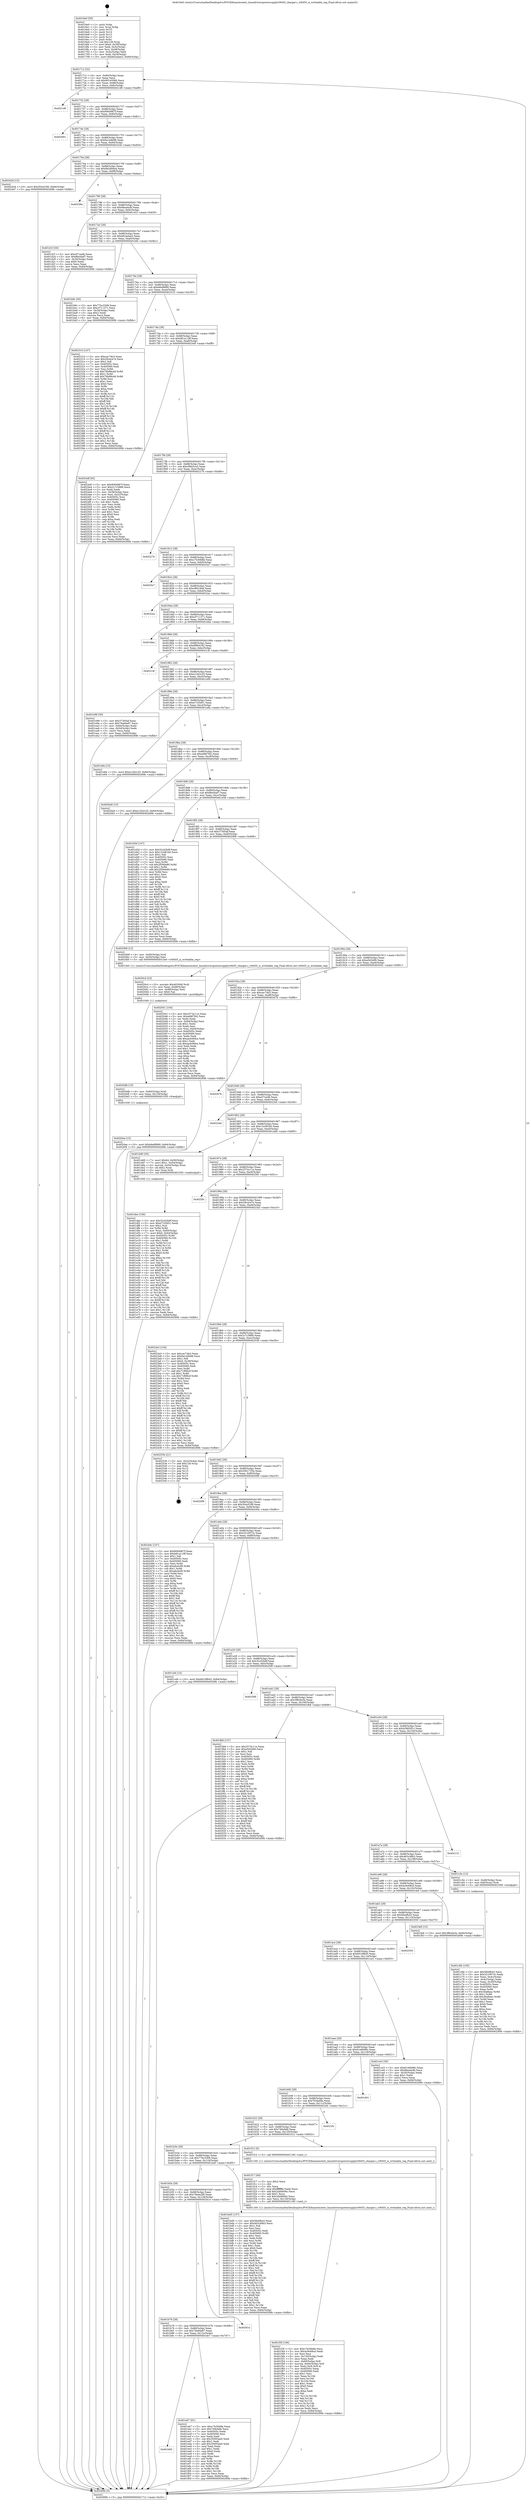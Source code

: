 digraph "0x4016e0" {
  label = "0x4016e0 (/mnt/c/Users/mathe/Desktop/tcc/POCII/binaries/extr_linuxdriverspowersupplyrt9455_charger.c_rt9455_is_writeable_reg_Final-ollvm.out::main(0))"
  labelloc = "t"
  node[shape=record]

  Entry [label="",width=0.3,height=0.3,shape=circle,fillcolor=black,style=filled]
  "0x401712" [label="{
     0x401712 [32]\l
     | [instrs]\l
     &nbsp;&nbsp;0x401712 \<+6\>: mov -0x84(%rbp),%eax\l
     &nbsp;&nbsp;0x401718 \<+2\>: mov %eax,%ecx\l
     &nbsp;&nbsp;0x40171a \<+6\>: sub $0x901e5066,%ecx\l
     &nbsp;&nbsp;0x401720 \<+6\>: mov %eax,-0x88(%rbp)\l
     &nbsp;&nbsp;0x401726 \<+6\>: mov %ecx,-0x8c(%rbp)\l
     &nbsp;&nbsp;0x40172c \<+6\>: je 00000000004021d8 \<main+0xaf8\>\l
  }"]
  "0x4021d8" [label="{
     0x4021d8\l
  }", style=dashed]
  "0x401732" [label="{
     0x401732 [28]\l
     | [instrs]\l
     &nbsp;&nbsp;0x401732 \<+5\>: jmp 0000000000401737 \<main+0x57\>\l
     &nbsp;&nbsp;0x401737 \<+6\>: mov -0x88(%rbp),%eax\l
     &nbsp;&nbsp;0x40173d \<+5\>: sub $0x9064967f,%eax\l
     &nbsp;&nbsp;0x401742 \<+6\>: mov %eax,-0x90(%rbp)\l
     &nbsp;&nbsp;0x401748 \<+6\>: je 0000000000402691 \<main+0xfb1\>\l
  }"]
  Exit [label="",width=0.3,height=0.3,shape=circle,fillcolor=black,style=filled,peripheries=2]
  "0x402691" [label="{
     0x402691\l
  }", style=dashed]
  "0x40174e" [label="{
     0x40174e [28]\l
     | [instrs]\l
     &nbsp;&nbsp;0x40174e \<+5\>: jmp 0000000000401753 \<main+0x73\>\l
     &nbsp;&nbsp;0x401753 \<+6\>: mov -0x88(%rbp),%eax\l
     &nbsp;&nbsp;0x401759 \<+5\>: sub $0x9a1d4b98,%eax\l
     &nbsp;&nbsp;0x40175e \<+6\>: mov %eax,-0x94(%rbp)\l
     &nbsp;&nbsp;0x401764 \<+6\>: je 000000000040243d \<main+0xd5d\>\l
  }"]
  "0x4020ea" [label="{
     0x4020ea [15]\l
     | [instrs]\l
     &nbsp;&nbsp;0x4020ea \<+10\>: movl $0xb6ef9890,-0x84(%rbp)\l
     &nbsp;&nbsp;0x4020f4 \<+5\>: jmp 000000000040269b \<main+0xfbb\>\l
  }"]
  "0x40243d" [label="{
     0x40243d [15]\l
     | [instrs]\l
     &nbsp;&nbsp;0x40243d \<+10\>: movl $0x304cf189,-0x84(%rbp)\l
     &nbsp;&nbsp;0x402447 \<+5\>: jmp 000000000040269b \<main+0xfbb\>\l
  }"]
  "0x40176a" [label="{
     0x40176a [28]\l
     | [instrs]\l
     &nbsp;&nbsp;0x40176a \<+5\>: jmp 000000000040176f \<main+0x8f\>\l
     &nbsp;&nbsp;0x40176f \<+6\>: mov -0x88(%rbp),%eax\l
     &nbsp;&nbsp;0x401775 \<+5\>: sub $0x9b5d94ed,%eax\l
     &nbsp;&nbsp;0x40177a \<+6\>: mov %eax,-0x98(%rbp)\l
     &nbsp;&nbsp;0x401780 \<+6\>: je 000000000040228a \<main+0xbaa\>\l
  }"]
  "0x4020db" [label="{
     0x4020db [15]\l
     | [instrs]\l
     &nbsp;&nbsp;0x4020db \<+4\>: mov -0x60(%rbp),%rdi\l
     &nbsp;&nbsp;0x4020df \<+6\>: mov %eax,-0x134(%rbp)\l
     &nbsp;&nbsp;0x4020e5 \<+5\>: call 0000000000401030 \<free@plt\>\l
     | [calls]\l
     &nbsp;&nbsp;0x401030 \{1\} (unknown)\l
  }"]
  "0x40228a" [label="{
     0x40228a\l
  }", style=dashed]
  "0x401786" [label="{
     0x401786 [28]\l
     | [instrs]\l
     &nbsp;&nbsp;0x401786 \<+5\>: jmp 000000000040178b \<main+0xab\>\l
     &nbsp;&nbsp;0x40178b \<+6\>: mov -0x88(%rbp),%eax\l
     &nbsp;&nbsp;0x401791 \<+5\>: sub $0x9bea4cfb,%eax\l
     &nbsp;&nbsp;0x401796 \<+6\>: mov %eax,-0x9c(%rbp)\l
     &nbsp;&nbsp;0x40179c \<+6\>: je 0000000000401d1f \<main+0x63f\>\l
  }"]
  "0x4020c4" [label="{
     0x4020c4 [23]\l
     | [instrs]\l
     &nbsp;&nbsp;0x4020c4 \<+10\>: movabs $0x4030d6,%rdi\l
     &nbsp;&nbsp;0x4020ce \<+3\>: mov %eax,-0x68(%rbp)\l
     &nbsp;&nbsp;0x4020d1 \<+3\>: mov -0x68(%rbp),%esi\l
     &nbsp;&nbsp;0x4020d4 \<+2\>: mov $0x0,%al\l
     &nbsp;&nbsp;0x4020d6 \<+5\>: call 0000000000401040 \<printf@plt\>\l
     | [calls]\l
     &nbsp;&nbsp;0x401040 \{1\} (unknown)\l
  }"]
  "0x401d1f" [label="{
     0x401d1f [30]\l
     | [instrs]\l
     &nbsp;&nbsp;0x401d1f \<+5\>: mov $0xe57cedb,%eax\l
     &nbsp;&nbsp;0x401d24 \<+5\>: mov $0xf6e5baf7,%ecx\l
     &nbsp;&nbsp;0x401d29 \<+3\>: mov -0x30(%rbp),%edx\l
     &nbsp;&nbsp;0x401d2c \<+3\>: cmp $0x0,%edx\l
     &nbsp;&nbsp;0x401d2f \<+3\>: cmove %ecx,%eax\l
     &nbsp;&nbsp;0x401d32 \<+6\>: mov %eax,-0x84(%rbp)\l
     &nbsp;&nbsp;0x401d38 \<+5\>: jmp 000000000040269b \<main+0xfbb\>\l
  }"]
  "0x4017a2" [label="{
     0x4017a2 [28]\l
     | [instrs]\l
     &nbsp;&nbsp;0x4017a2 \<+5\>: jmp 00000000004017a7 \<main+0xc7\>\l
     &nbsp;&nbsp;0x4017a7 \<+6\>: mov -0x88(%rbp),%eax\l
     &nbsp;&nbsp;0x4017ad \<+5\>: sub $0xb62adae3,%eax\l
     &nbsp;&nbsp;0x4017b2 \<+6\>: mov %eax,-0xa0(%rbp)\l
     &nbsp;&nbsp;0x4017b8 \<+6\>: je 0000000000401b9c \<main+0x4bc\>\l
  }"]
  "0x401f3f" [label="{
     0x401f3f [106]\l
     | [instrs]\l
     &nbsp;&nbsp;0x401f3f \<+5\>: mov $0xc7b30b8b,%ecx\l
     &nbsp;&nbsp;0x401f44 \<+5\>: mov $0x4c9c68cd,%edx\l
     &nbsp;&nbsp;0x401f49 \<+2\>: xor %esi,%esi\l
     &nbsp;&nbsp;0x401f4b \<+6\>: mov -0x130(%rbp),%edi\l
     &nbsp;&nbsp;0x401f51 \<+3\>: imul %eax,%edi\l
     &nbsp;&nbsp;0x401f54 \<+4\>: mov -0x60(%rbp),%r8\l
     &nbsp;&nbsp;0x401f58 \<+4\>: movslq -0x64(%rbp),%r9\l
     &nbsp;&nbsp;0x401f5c \<+4\>: mov %edi,(%r8,%r9,4)\l
     &nbsp;&nbsp;0x401f60 \<+7\>: mov 0x40505c,%eax\l
     &nbsp;&nbsp;0x401f67 \<+7\>: mov 0x405060,%edi\l
     &nbsp;&nbsp;0x401f6e \<+3\>: sub $0x1,%esi\l
     &nbsp;&nbsp;0x401f71 \<+3\>: mov %eax,%r10d\l
     &nbsp;&nbsp;0x401f74 \<+3\>: add %esi,%r10d\l
     &nbsp;&nbsp;0x401f77 \<+4\>: imul %r10d,%eax\l
     &nbsp;&nbsp;0x401f7b \<+3\>: and $0x1,%eax\l
     &nbsp;&nbsp;0x401f7e \<+3\>: cmp $0x0,%eax\l
     &nbsp;&nbsp;0x401f81 \<+4\>: sete %r11b\l
     &nbsp;&nbsp;0x401f85 \<+3\>: cmp $0xa,%edi\l
     &nbsp;&nbsp;0x401f88 \<+3\>: setl %bl\l
     &nbsp;&nbsp;0x401f8b \<+3\>: mov %r11b,%r14b\l
     &nbsp;&nbsp;0x401f8e \<+3\>: and %bl,%r14b\l
     &nbsp;&nbsp;0x401f91 \<+3\>: xor %bl,%r11b\l
     &nbsp;&nbsp;0x401f94 \<+3\>: or %r11b,%r14b\l
     &nbsp;&nbsp;0x401f97 \<+4\>: test $0x1,%r14b\l
     &nbsp;&nbsp;0x401f9b \<+3\>: cmovne %edx,%ecx\l
     &nbsp;&nbsp;0x401f9e \<+6\>: mov %ecx,-0x84(%rbp)\l
     &nbsp;&nbsp;0x401fa4 \<+5\>: jmp 000000000040269b \<main+0xfbb\>\l
  }"]
  "0x401b9c" [label="{
     0x401b9c [30]\l
     | [instrs]\l
     &nbsp;&nbsp;0x401b9c \<+5\>: mov $0x77bc3308,%eax\l
     &nbsp;&nbsp;0x401ba1 \<+5\>: mov $0xcf711371,%ecx\l
     &nbsp;&nbsp;0x401ba6 \<+3\>: mov -0x34(%rbp),%edx\l
     &nbsp;&nbsp;0x401ba9 \<+3\>: cmp $0x2,%edx\l
     &nbsp;&nbsp;0x401bac \<+3\>: cmovne %ecx,%eax\l
     &nbsp;&nbsp;0x401baf \<+6\>: mov %eax,-0x84(%rbp)\l
     &nbsp;&nbsp;0x401bb5 \<+5\>: jmp 000000000040269b \<main+0xfbb\>\l
  }"]
  "0x4017be" [label="{
     0x4017be [28]\l
     | [instrs]\l
     &nbsp;&nbsp;0x4017be \<+5\>: jmp 00000000004017c3 \<main+0xe3\>\l
     &nbsp;&nbsp;0x4017c3 \<+6\>: mov -0x88(%rbp),%eax\l
     &nbsp;&nbsp;0x4017c9 \<+5\>: sub $0xb6ef9890,%eax\l
     &nbsp;&nbsp;0x4017ce \<+6\>: mov %eax,-0xa4(%rbp)\l
     &nbsp;&nbsp;0x4017d4 \<+6\>: je 0000000000402310 \<main+0xc30\>\l
  }"]
  "0x40269b" [label="{
     0x40269b [5]\l
     | [instrs]\l
     &nbsp;&nbsp;0x40269b \<+5\>: jmp 0000000000401712 \<main+0x32\>\l
  }"]
  "0x4016e0" [label="{
     0x4016e0 [50]\l
     | [instrs]\l
     &nbsp;&nbsp;0x4016e0 \<+1\>: push %rbp\l
     &nbsp;&nbsp;0x4016e1 \<+3\>: mov %rsp,%rbp\l
     &nbsp;&nbsp;0x4016e4 \<+2\>: push %r15\l
     &nbsp;&nbsp;0x4016e6 \<+2\>: push %r14\l
     &nbsp;&nbsp;0x4016e8 \<+2\>: push %r13\l
     &nbsp;&nbsp;0x4016ea \<+2\>: push %r12\l
     &nbsp;&nbsp;0x4016ec \<+1\>: push %rbx\l
     &nbsp;&nbsp;0x4016ed \<+7\>: sub $0x128,%rsp\l
     &nbsp;&nbsp;0x4016f4 \<+7\>: movl $0x0,-0x38(%rbp)\l
     &nbsp;&nbsp;0x4016fb \<+3\>: mov %edi,-0x3c(%rbp)\l
     &nbsp;&nbsp;0x4016fe \<+4\>: mov %rsi,-0x48(%rbp)\l
     &nbsp;&nbsp;0x401702 \<+3\>: mov -0x3c(%rbp),%edi\l
     &nbsp;&nbsp;0x401705 \<+3\>: mov %edi,-0x34(%rbp)\l
     &nbsp;&nbsp;0x401708 \<+10\>: movl $0xb62adae3,-0x84(%rbp)\l
  }"]
  "0x401f17" [label="{
     0x401f17 [40]\l
     | [instrs]\l
     &nbsp;&nbsp;0x401f17 \<+5\>: mov $0x2,%ecx\l
     &nbsp;&nbsp;0x401f1c \<+1\>: cltd\l
     &nbsp;&nbsp;0x401f1d \<+2\>: idiv %ecx\l
     &nbsp;&nbsp;0x401f1f \<+6\>: imul $0xfffffffe,%edx,%ecx\l
     &nbsp;&nbsp;0x401f25 \<+6\>: add $0x2dd4606c,%ecx\l
     &nbsp;&nbsp;0x401f2b \<+3\>: add $0x1,%ecx\l
     &nbsp;&nbsp;0x401f2e \<+6\>: sub $0x2dd4606c,%ecx\l
     &nbsp;&nbsp;0x401f34 \<+6\>: mov %ecx,-0x130(%rbp)\l
     &nbsp;&nbsp;0x401f3a \<+5\>: call 0000000000401160 \<next_i\>\l
     | [calls]\l
     &nbsp;&nbsp;0x401160 \{1\} (/mnt/c/Users/mathe/Desktop/tcc/POCII/binaries/extr_linuxdriverspowersupplyrt9455_charger.c_rt9455_is_writeable_reg_Final-ollvm.out::next_i)\l
  }"]
  "0x402310" [label="{
     0x402310 [147]\l
     | [instrs]\l
     &nbsp;&nbsp;0x402310 \<+5\>: mov $0xcac74b3,%eax\l
     &nbsp;&nbsp;0x402315 \<+5\>: mov $0x29c4ce7e,%ecx\l
     &nbsp;&nbsp;0x40231a \<+2\>: mov $0x1,%dl\l
     &nbsp;&nbsp;0x40231c \<+7\>: mov 0x40505c,%esi\l
     &nbsp;&nbsp;0x402323 \<+7\>: mov 0x405060,%edi\l
     &nbsp;&nbsp;0x40232a \<+3\>: mov %esi,%r8d\l
     &nbsp;&nbsp;0x40232d \<+7\>: sub $0x76b88cdd,%r8d\l
     &nbsp;&nbsp;0x402334 \<+4\>: sub $0x1,%r8d\l
     &nbsp;&nbsp;0x402338 \<+7\>: add $0x76b88cdd,%r8d\l
     &nbsp;&nbsp;0x40233f \<+4\>: imul %r8d,%esi\l
     &nbsp;&nbsp;0x402343 \<+3\>: and $0x1,%esi\l
     &nbsp;&nbsp;0x402346 \<+3\>: cmp $0x0,%esi\l
     &nbsp;&nbsp;0x402349 \<+4\>: sete %r9b\l
     &nbsp;&nbsp;0x40234d \<+3\>: cmp $0xa,%edi\l
     &nbsp;&nbsp;0x402350 \<+4\>: setl %r10b\l
     &nbsp;&nbsp;0x402354 \<+3\>: mov %r9b,%r11b\l
     &nbsp;&nbsp;0x402357 \<+4\>: xor $0xff,%r11b\l
     &nbsp;&nbsp;0x40235b \<+3\>: mov %r10b,%bl\l
     &nbsp;&nbsp;0x40235e \<+3\>: xor $0xff,%bl\l
     &nbsp;&nbsp;0x402361 \<+3\>: xor $0x1,%dl\l
     &nbsp;&nbsp;0x402364 \<+3\>: mov %r11b,%r14b\l
     &nbsp;&nbsp;0x402367 \<+4\>: and $0xff,%r14b\l
     &nbsp;&nbsp;0x40236b \<+3\>: and %dl,%r9b\l
     &nbsp;&nbsp;0x40236e \<+3\>: mov %bl,%r15b\l
     &nbsp;&nbsp;0x402371 \<+4\>: and $0xff,%r15b\l
     &nbsp;&nbsp;0x402375 \<+3\>: and %dl,%r10b\l
     &nbsp;&nbsp;0x402378 \<+3\>: or %r9b,%r14b\l
     &nbsp;&nbsp;0x40237b \<+3\>: or %r10b,%r15b\l
     &nbsp;&nbsp;0x40237e \<+3\>: xor %r15b,%r14b\l
     &nbsp;&nbsp;0x402381 \<+3\>: or %bl,%r11b\l
     &nbsp;&nbsp;0x402384 \<+4\>: xor $0xff,%r11b\l
     &nbsp;&nbsp;0x402388 \<+3\>: or $0x1,%dl\l
     &nbsp;&nbsp;0x40238b \<+3\>: and %dl,%r11b\l
     &nbsp;&nbsp;0x40238e \<+3\>: or %r11b,%r14b\l
     &nbsp;&nbsp;0x402391 \<+4\>: test $0x1,%r14b\l
     &nbsp;&nbsp;0x402395 \<+3\>: cmovne %ecx,%eax\l
     &nbsp;&nbsp;0x402398 \<+6\>: mov %eax,-0x84(%rbp)\l
     &nbsp;&nbsp;0x40239e \<+5\>: jmp 000000000040269b \<main+0xfbb\>\l
  }"]
  "0x4017da" [label="{
     0x4017da [28]\l
     | [instrs]\l
     &nbsp;&nbsp;0x4017da \<+5\>: jmp 00000000004017df \<main+0xff\>\l
     &nbsp;&nbsp;0x4017df \<+6\>: mov -0x88(%rbp),%eax\l
     &nbsp;&nbsp;0x4017e5 \<+5\>: sub $0xb81a118f,%eax\l
     &nbsp;&nbsp;0x4017ea \<+6\>: mov %eax,-0xa8(%rbp)\l
     &nbsp;&nbsp;0x4017f0 \<+6\>: je 00000000004024df \<main+0xdff\>\l
  }"]
  "0x401b92" [label="{
     0x401b92\l
  }", style=dashed]
  "0x4024df" [label="{
     0x4024df [92]\l
     | [instrs]\l
     &nbsp;&nbsp;0x4024df \<+5\>: mov $0x9064967f,%eax\l
     &nbsp;&nbsp;0x4024e4 \<+5\>: mov $0x2c7c3889,%ecx\l
     &nbsp;&nbsp;0x4024e9 \<+2\>: xor %edx,%edx\l
     &nbsp;&nbsp;0x4024eb \<+3\>: mov -0x38(%rbp),%esi\l
     &nbsp;&nbsp;0x4024ee \<+3\>: mov %esi,-0x2c(%rbp)\l
     &nbsp;&nbsp;0x4024f1 \<+7\>: mov 0x40505c,%esi\l
     &nbsp;&nbsp;0x4024f8 \<+7\>: mov 0x405060,%edi\l
     &nbsp;&nbsp;0x4024ff \<+3\>: sub $0x1,%edx\l
     &nbsp;&nbsp;0x402502 \<+3\>: mov %esi,%r8d\l
     &nbsp;&nbsp;0x402505 \<+3\>: add %edx,%r8d\l
     &nbsp;&nbsp;0x402508 \<+4\>: imul %r8d,%esi\l
     &nbsp;&nbsp;0x40250c \<+3\>: and $0x1,%esi\l
     &nbsp;&nbsp;0x40250f \<+3\>: cmp $0x0,%esi\l
     &nbsp;&nbsp;0x402512 \<+4\>: sete %r9b\l
     &nbsp;&nbsp;0x402516 \<+3\>: cmp $0xa,%edi\l
     &nbsp;&nbsp;0x402519 \<+4\>: setl %r10b\l
     &nbsp;&nbsp;0x40251d \<+3\>: mov %r9b,%r11b\l
     &nbsp;&nbsp;0x402520 \<+3\>: and %r10b,%r11b\l
     &nbsp;&nbsp;0x402523 \<+3\>: xor %r10b,%r9b\l
     &nbsp;&nbsp;0x402526 \<+3\>: or %r9b,%r11b\l
     &nbsp;&nbsp;0x402529 \<+4\>: test $0x1,%r11b\l
     &nbsp;&nbsp;0x40252d \<+3\>: cmovne %ecx,%eax\l
     &nbsp;&nbsp;0x402530 \<+6\>: mov %eax,-0x84(%rbp)\l
     &nbsp;&nbsp;0x402536 \<+5\>: jmp 000000000040269b \<main+0xfbb\>\l
  }"]
  "0x4017f6" [label="{
     0x4017f6 [28]\l
     | [instrs]\l
     &nbsp;&nbsp;0x4017f6 \<+5\>: jmp 00000000004017fb \<main+0x11b\>\l
     &nbsp;&nbsp;0x4017fb \<+6\>: mov -0x88(%rbp),%eax\l
     &nbsp;&nbsp;0x401801 \<+5\>: sub $0xc6bb5ca3,%eax\l
     &nbsp;&nbsp;0x401806 \<+6\>: mov %eax,-0xac(%rbp)\l
     &nbsp;&nbsp;0x40180c \<+6\>: je 000000000040227b \<main+0xb9b\>\l
  }"]
  "0x401eb7" [label="{
     0x401eb7 [91]\l
     | [instrs]\l
     &nbsp;&nbsp;0x401eb7 \<+5\>: mov $0xc7b30b8b,%eax\l
     &nbsp;&nbsp;0x401ebc \<+5\>: mov $0x749cfefd,%ecx\l
     &nbsp;&nbsp;0x401ec1 \<+7\>: mov 0x40505c,%edx\l
     &nbsp;&nbsp;0x401ec8 \<+7\>: mov 0x405060,%esi\l
     &nbsp;&nbsp;0x401ecf \<+2\>: mov %edx,%edi\l
     &nbsp;&nbsp;0x401ed1 \<+6\>: sub $0x35093ae0,%edi\l
     &nbsp;&nbsp;0x401ed7 \<+3\>: sub $0x1,%edi\l
     &nbsp;&nbsp;0x401eda \<+6\>: add $0x35093ae0,%edi\l
     &nbsp;&nbsp;0x401ee0 \<+3\>: imul %edi,%edx\l
     &nbsp;&nbsp;0x401ee3 \<+3\>: and $0x1,%edx\l
     &nbsp;&nbsp;0x401ee6 \<+3\>: cmp $0x0,%edx\l
     &nbsp;&nbsp;0x401ee9 \<+4\>: sete %r8b\l
     &nbsp;&nbsp;0x401eed \<+3\>: cmp $0xa,%esi\l
     &nbsp;&nbsp;0x401ef0 \<+4\>: setl %r9b\l
     &nbsp;&nbsp;0x401ef4 \<+3\>: mov %r8b,%r10b\l
     &nbsp;&nbsp;0x401ef7 \<+3\>: and %r9b,%r10b\l
     &nbsp;&nbsp;0x401efa \<+3\>: xor %r9b,%r8b\l
     &nbsp;&nbsp;0x401efd \<+3\>: or %r8b,%r10b\l
     &nbsp;&nbsp;0x401f00 \<+4\>: test $0x1,%r10b\l
     &nbsp;&nbsp;0x401f04 \<+3\>: cmovne %ecx,%eax\l
     &nbsp;&nbsp;0x401f07 \<+6\>: mov %eax,-0x84(%rbp)\l
     &nbsp;&nbsp;0x401f0d \<+5\>: jmp 000000000040269b \<main+0xfbb\>\l
  }"]
  "0x40227b" [label="{
     0x40227b\l
  }", style=dashed]
  "0x401812" [label="{
     0x401812 [28]\l
     | [instrs]\l
     &nbsp;&nbsp;0x401812 \<+5\>: jmp 0000000000401817 \<main+0x137\>\l
     &nbsp;&nbsp;0x401817 \<+6\>: mov -0x88(%rbp),%eax\l
     &nbsp;&nbsp;0x40181d \<+5\>: sub $0xc7b30b8b,%eax\l
     &nbsp;&nbsp;0x401822 \<+6\>: mov %eax,-0xb0(%rbp)\l
     &nbsp;&nbsp;0x401828 \<+6\>: je 00000000004025a7 \<main+0xec7\>\l
  }"]
  "0x401b76" [label="{
     0x401b76 [28]\l
     | [instrs]\l
     &nbsp;&nbsp;0x401b76 \<+5\>: jmp 0000000000401b7b \<main+0x49b\>\l
     &nbsp;&nbsp;0x401b7b \<+6\>: mov -0x88(%rbp),%eax\l
     &nbsp;&nbsp;0x401b81 \<+5\>: sub $0x79a84a97,%eax\l
     &nbsp;&nbsp;0x401b86 \<+6\>: mov %eax,-0x12c(%rbp)\l
     &nbsp;&nbsp;0x401b8c \<+6\>: je 0000000000401eb7 \<main+0x7d7\>\l
  }"]
  "0x4025a7" [label="{
     0x4025a7\l
  }", style=dashed]
  "0x40182e" [label="{
     0x40182e [28]\l
     | [instrs]\l
     &nbsp;&nbsp;0x40182e \<+5\>: jmp 0000000000401833 \<main+0x153\>\l
     &nbsp;&nbsp;0x401833 \<+6\>: mov -0x88(%rbp),%eax\l
     &nbsp;&nbsp;0x401839 \<+5\>: sub $0xcf6018ed,%eax\l
     &nbsp;&nbsp;0x40183e \<+6\>: mov %eax,-0xb4(%rbp)\l
     &nbsp;&nbsp;0x401844 \<+6\>: je 00000000004022ac \<main+0xbcc\>\l
  }"]
  "0x40261e" [label="{
     0x40261e\l
  }", style=dashed]
  "0x4022ac" [label="{
     0x4022ac\l
  }", style=dashed]
  "0x40184a" [label="{
     0x40184a [28]\l
     | [instrs]\l
     &nbsp;&nbsp;0x40184a \<+5\>: jmp 000000000040184f \<main+0x16f\>\l
     &nbsp;&nbsp;0x40184f \<+6\>: mov -0x88(%rbp),%eax\l
     &nbsp;&nbsp;0x401855 \<+5\>: sub $0xcf711371,%eax\l
     &nbsp;&nbsp;0x40185a \<+6\>: mov %eax,-0xb8(%rbp)\l
     &nbsp;&nbsp;0x401860 \<+6\>: je 0000000000401bba \<main+0x4da\>\l
  }"]
  "0x401dee" [label="{
     0x401dee [156]\l
     | [instrs]\l
     &nbsp;&nbsp;0x401dee \<+5\>: mov $0x32c02b9f,%ecx\l
     &nbsp;&nbsp;0x401df3 \<+5\>: mov $0xe71f3d51,%edx\l
     &nbsp;&nbsp;0x401df8 \<+3\>: mov $0x1,%sil\l
     &nbsp;&nbsp;0x401dfb \<+3\>: xor %r8d,%r8d\l
     &nbsp;&nbsp;0x401dfe \<+4\>: mov %rax,-0x60(%rbp)\l
     &nbsp;&nbsp;0x401e02 \<+7\>: movl $0x0,-0x64(%rbp)\l
     &nbsp;&nbsp;0x401e09 \<+8\>: mov 0x40505c,%r9d\l
     &nbsp;&nbsp;0x401e11 \<+8\>: mov 0x405060,%r10d\l
     &nbsp;&nbsp;0x401e19 \<+4\>: sub $0x1,%r8d\l
     &nbsp;&nbsp;0x401e1d \<+3\>: mov %r9d,%r11d\l
     &nbsp;&nbsp;0x401e20 \<+3\>: add %r8d,%r11d\l
     &nbsp;&nbsp;0x401e23 \<+4\>: imul %r11d,%r9d\l
     &nbsp;&nbsp;0x401e27 \<+4\>: and $0x1,%r9d\l
     &nbsp;&nbsp;0x401e2b \<+4\>: cmp $0x0,%r9d\l
     &nbsp;&nbsp;0x401e2f \<+3\>: sete %bl\l
     &nbsp;&nbsp;0x401e32 \<+4\>: cmp $0xa,%r10d\l
     &nbsp;&nbsp;0x401e36 \<+4\>: setl %r14b\l
     &nbsp;&nbsp;0x401e3a \<+3\>: mov %bl,%r15b\l
     &nbsp;&nbsp;0x401e3d \<+4\>: xor $0xff,%r15b\l
     &nbsp;&nbsp;0x401e41 \<+3\>: mov %r14b,%r12b\l
     &nbsp;&nbsp;0x401e44 \<+4\>: xor $0xff,%r12b\l
     &nbsp;&nbsp;0x401e48 \<+4\>: xor $0x1,%sil\l
     &nbsp;&nbsp;0x401e4c \<+3\>: mov %r15b,%r13b\l
     &nbsp;&nbsp;0x401e4f \<+4\>: and $0xff,%r13b\l
     &nbsp;&nbsp;0x401e53 \<+3\>: and %sil,%bl\l
     &nbsp;&nbsp;0x401e56 \<+3\>: mov %r12b,%al\l
     &nbsp;&nbsp;0x401e59 \<+2\>: and $0xff,%al\l
     &nbsp;&nbsp;0x401e5b \<+3\>: and %sil,%r14b\l
     &nbsp;&nbsp;0x401e5e \<+3\>: or %bl,%r13b\l
     &nbsp;&nbsp;0x401e61 \<+3\>: or %r14b,%al\l
     &nbsp;&nbsp;0x401e64 \<+3\>: xor %al,%r13b\l
     &nbsp;&nbsp;0x401e67 \<+3\>: or %r12b,%r15b\l
     &nbsp;&nbsp;0x401e6a \<+4\>: xor $0xff,%r15b\l
     &nbsp;&nbsp;0x401e6e \<+4\>: or $0x1,%sil\l
     &nbsp;&nbsp;0x401e72 \<+3\>: and %sil,%r15b\l
     &nbsp;&nbsp;0x401e75 \<+3\>: or %r15b,%r13b\l
     &nbsp;&nbsp;0x401e78 \<+4\>: test $0x1,%r13b\l
     &nbsp;&nbsp;0x401e7c \<+3\>: cmovne %edx,%ecx\l
     &nbsp;&nbsp;0x401e7f \<+6\>: mov %ecx,-0x84(%rbp)\l
     &nbsp;&nbsp;0x401e85 \<+5\>: jmp 000000000040269b \<main+0xfbb\>\l
  }"]
  "0x401bba" [label="{
     0x401bba\l
  }", style=dashed]
  "0x401866" [label="{
     0x401866 [28]\l
     | [instrs]\l
     &nbsp;&nbsp;0x401866 \<+5\>: jmp 000000000040186b \<main+0x18b\>\l
     &nbsp;&nbsp;0x40186b \<+6\>: mov -0x88(%rbp),%eax\l
     &nbsp;&nbsp;0x401871 \<+5\>: sub $0xdf964182,%eax\l
     &nbsp;&nbsp;0x401876 \<+6\>: mov %eax,-0xbc(%rbp)\l
     &nbsp;&nbsp;0x40187c \<+6\>: je 000000000040214f \<main+0xa6f\>\l
  }"]
  "0x401c6b" [label="{
     0x401c6b [105]\l
     | [instrs]\l
     &nbsp;&nbsp;0x401c6b \<+5\>: mov $0x5fe4fb43,%ecx\l
     &nbsp;&nbsp;0x401c70 \<+5\>: mov $0x3210973c,%edx\l
     &nbsp;&nbsp;0x401c75 \<+3\>: mov %eax,-0x4c(%rbp)\l
     &nbsp;&nbsp;0x401c78 \<+3\>: mov -0x4c(%rbp),%eax\l
     &nbsp;&nbsp;0x401c7b \<+3\>: mov %eax,-0x30(%rbp)\l
     &nbsp;&nbsp;0x401c7e \<+7\>: mov 0x40505c,%eax\l
     &nbsp;&nbsp;0x401c85 \<+7\>: mov 0x405060,%esi\l
     &nbsp;&nbsp;0x401c8c \<+3\>: mov %eax,%r8d\l
     &nbsp;&nbsp;0x401c8f \<+7\>: sub $0x3ba8aac,%r8d\l
     &nbsp;&nbsp;0x401c96 \<+4\>: sub $0x1,%r8d\l
     &nbsp;&nbsp;0x401c9a \<+7\>: add $0x3ba8aac,%r8d\l
     &nbsp;&nbsp;0x401ca1 \<+4\>: imul %r8d,%eax\l
     &nbsp;&nbsp;0x401ca5 \<+3\>: and $0x1,%eax\l
     &nbsp;&nbsp;0x401ca8 \<+3\>: cmp $0x0,%eax\l
     &nbsp;&nbsp;0x401cab \<+4\>: sete %r9b\l
     &nbsp;&nbsp;0x401caf \<+3\>: cmp $0xa,%esi\l
     &nbsp;&nbsp;0x401cb2 \<+4\>: setl %r10b\l
     &nbsp;&nbsp;0x401cb6 \<+3\>: mov %r9b,%r11b\l
     &nbsp;&nbsp;0x401cb9 \<+3\>: and %r10b,%r11b\l
     &nbsp;&nbsp;0x401cbc \<+3\>: xor %r10b,%r9b\l
     &nbsp;&nbsp;0x401cbf \<+3\>: or %r9b,%r11b\l
     &nbsp;&nbsp;0x401cc2 \<+4\>: test $0x1,%r11b\l
     &nbsp;&nbsp;0x401cc6 \<+3\>: cmovne %edx,%ecx\l
     &nbsp;&nbsp;0x401cc9 \<+6\>: mov %ecx,-0x84(%rbp)\l
     &nbsp;&nbsp;0x401ccf \<+5\>: jmp 000000000040269b \<main+0xfbb\>\l
  }"]
  "0x40214f" [label="{
     0x40214f\l
  }", style=dashed]
  "0x401882" [label="{
     0x401882 [28]\l
     | [instrs]\l
     &nbsp;&nbsp;0x401882 \<+5\>: jmp 0000000000401887 \<main+0x1a7\>\l
     &nbsp;&nbsp;0x401887 \<+6\>: mov -0x88(%rbp),%eax\l
     &nbsp;&nbsp;0x40188d \<+5\>: sub $0xe12b2c25,%eax\l
     &nbsp;&nbsp;0x401892 \<+6\>: mov %eax,-0xc0(%rbp)\l
     &nbsp;&nbsp;0x401898 \<+6\>: je 0000000000401e99 \<main+0x7b9\>\l
  }"]
  "0x401b5a" [label="{
     0x401b5a [28]\l
     | [instrs]\l
     &nbsp;&nbsp;0x401b5a \<+5\>: jmp 0000000000401b5f \<main+0x47f\>\l
     &nbsp;&nbsp;0x401b5f \<+6\>: mov -0x88(%rbp),%eax\l
     &nbsp;&nbsp;0x401b65 \<+5\>: sub $0x78d4e2f0,%eax\l
     &nbsp;&nbsp;0x401b6a \<+6\>: mov %eax,-0x128(%rbp)\l
     &nbsp;&nbsp;0x401b70 \<+6\>: je 000000000040261e \<main+0xf3e\>\l
  }"]
  "0x401e99" [label="{
     0x401e99 [30]\l
     | [instrs]\l
     &nbsp;&nbsp;0x401e99 \<+5\>: mov $0x37305af,%eax\l
     &nbsp;&nbsp;0x401e9e \<+5\>: mov $0x79a84a97,%ecx\l
     &nbsp;&nbsp;0x401ea3 \<+3\>: mov -0x64(%rbp),%edx\l
     &nbsp;&nbsp;0x401ea6 \<+3\>: cmp -0x54(%rbp),%edx\l
     &nbsp;&nbsp;0x401ea9 \<+3\>: cmovl %ecx,%eax\l
     &nbsp;&nbsp;0x401eac \<+6\>: mov %eax,-0x84(%rbp)\l
     &nbsp;&nbsp;0x401eb2 \<+5\>: jmp 000000000040269b \<main+0xfbb\>\l
  }"]
  "0x40189e" [label="{
     0x40189e [28]\l
     | [instrs]\l
     &nbsp;&nbsp;0x40189e \<+5\>: jmp 00000000004018a3 \<main+0x1c3\>\l
     &nbsp;&nbsp;0x4018a3 \<+6\>: mov -0x88(%rbp),%eax\l
     &nbsp;&nbsp;0x4018a9 \<+5\>: sub $0xe71f3d51,%eax\l
     &nbsp;&nbsp;0x4018ae \<+6\>: mov %eax,-0xc4(%rbp)\l
     &nbsp;&nbsp;0x4018b4 \<+6\>: je 0000000000401e8a \<main+0x7aa\>\l
  }"]
  "0x401bd5" [label="{
     0x401bd5 [137]\l
     | [instrs]\l
     &nbsp;&nbsp;0x401bd5 \<+5\>: mov $0x5fe4fb43,%eax\l
     &nbsp;&nbsp;0x401bda \<+5\>: mov $0x463c49b3,%ecx\l
     &nbsp;&nbsp;0x401bdf \<+2\>: mov $0x1,%dl\l
     &nbsp;&nbsp;0x401be1 \<+2\>: xor %esi,%esi\l
     &nbsp;&nbsp;0x401be3 \<+7\>: mov 0x40505c,%edi\l
     &nbsp;&nbsp;0x401bea \<+8\>: mov 0x405060,%r8d\l
     &nbsp;&nbsp;0x401bf2 \<+3\>: sub $0x1,%esi\l
     &nbsp;&nbsp;0x401bf5 \<+3\>: mov %edi,%r9d\l
     &nbsp;&nbsp;0x401bf8 \<+3\>: add %esi,%r9d\l
     &nbsp;&nbsp;0x401bfb \<+4\>: imul %r9d,%edi\l
     &nbsp;&nbsp;0x401bff \<+3\>: and $0x1,%edi\l
     &nbsp;&nbsp;0x401c02 \<+3\>: cmp $0x0,%edi\l
     &nbsp;&nbsp;0x401c05 \<+4\>: sete %r10b\l
     &nbsp;&nbsp;0x401c09 \<+4\>: cmp $0xa,%r8d\l
     &nbsp;&nbsp;0x401c0d \<+4\>: setl %r11b\l
     &nbsp;&nbsp;0x401c11 \<+3\>: mov %r10b,%bl\l
     &nbsp;&nbsp;0x401c14 \<+3\>: xor $0xff,%bl\l
     &nbsp;&nbsp;0x401c17 \<+3\>: mov %r11b,%r14b\l
     &nbsp;&nbsp;0x401c1a \<+4\>: xor $0xff,%r14b\l
     &nbsp;&nbsp;0x401c1e \<+3\>: xor $0x1,%dl\l
     &nbsp;&nbsp;0x401c21 \<+3\>: mov %bl,%r15b\l
     &nbsp;&nbsp;0x401c24 \<+4\>: and $0xff,%r15b\l
     &nbsp;&nbsp;0x401c28 \<+3\>: and %dl,%r10b\l
     &nbsp;&nbsp;0x401c2b \<+3\>: mov %r14b,%r12b\l
     &nbsp;&nbsp;0x401c2e \<+4\>: and $0xff,%r12b\l
     &nbsp;&nbsp;0x401c32 \<+3\>: and %dl,%r11b\l
     &nbsp;&nbsp;0x401c35 \<+3\>: or %r10b,%r15b\l
     &nbsp;&nbsp;0x401c38 \<+3\>: or %r11b,%r12b\l
     &nbsp;&nbsp;0x401c3b \<+3\>: xor %r12b,%r15b\l
     &nbsp;&nbsp;0x401c3e \<+3\>: or %r14b,%bl\l
     &nbsp;&nbsp;0x401c41 \<+3\>: xor $0xff,%bl\l
     &nbsp;&nbsp;0x401c44 \<+3\>: or $0x1,%dl\l
     &nbsp;&nbsp;0x401c47 \<+2\>: and %dl,%bl\l
     &nbsp;&nbsp;0x401c49 \<+3\>: or %bl,%r15b\l
     &nbsp;&nbsp;0x401c4c \<+4\>: test $0x1,%r15b\l
     &nbsp;&nbsp;0x401c50 \<+3\>: cmovne %ecx,%eax\l
     &nbsp;&nbsp;0x401c53 \<+6\>: mov %eax,-0x84(%rbp)\l
     &nbsp;&nbsp;0x401c59 \<+5\>: jmp 000000000040269b \<main+0xfbb\>\l
  }"]
  "0x401e8a" [label="{
     0x401e8a [15]\l
     | [instrs]\l
     &nbsp;&nbsp;0x401e8a \<+10\>: movl $0xe12b2c25,-0x84(%rbp)\l
     &nbsp;&nbsp;0x401e94 \<+5\>: jmp 000000000040269b \<main+0xfbb\>\l
  }"]
  "0x4018ba" [label="{
     0x4018ba [28]\l
     | [instrs]\l
     &nbsp;&nbsp;0x4018ba \<+5\>: jmp 00000000004018bf \<main+0x1df\>\l
     &nbsp;&nbsp;0x4018bf \<+6\>: mov -0x88(%rbp),%eax\l
     &nbsp;&nbsp;0x4018c5 \<+5\>: sub $0xefd87f42,%eax\l
     &nbsp;&nbsp;0x4018ca \<+6\>: mov %eax,-0xc8(%rbp)\l
     &nbsp;&nbsp;0x4018d0 \<+6\>: je 00000000004020a9 \<main+0x9c9\>\l
  }"]
  "0x401b3e" [label="{
     0x401b3e [28]\l
     | [instrs]\l
     &nbsp;&nbsp;0x401b3e \<+5\>: jmp 0000000000401b43 \<main+0x463\>\l
     &nbsp;&nbsp;0x401b43 \<+6\>: mov -0x88(%rbp),%eax\l
     &nbsp;&nbsp;0x401b49 \<+5\>: sub $0x77bc3308,%eax\l
     &nbsp;&nbsp;0x401b4e \<+6\>: mov %eax,-0x124(%rbp)\l
     &nbsp;&nbsp;0x401b54 \<+6\>: je 0000000000401bd5 \<main+0x4f5\>\l
  }"]
  "0x4020a9" [label="{
     0x4020a9 [15]\l
     | [instrs]\l
     &nbsp;&nbsp;0x4020a9 \<+10\>: movl $0xe12b2c25,-0x84(%rbp)\l
     &nbsp;&nbsp;0x4020b3 \<+5\>: jmp 000000000040269b \<main+0xfbb\>\l
  }"]
  "0x4018d6" [label="{
     0x4018d6 [28]\l
     | [instrs]\l
     &nbsp;&nbsp;0x4018d6 \<+5\>: jmp 00000000004018db \<main+0x1fb\>\l
     &nbsp;&nbsp;0x4018db \<+6\>: mov -0x88(%rbp),%eax\l
     &nbsp;&nbsp;0x4018e1 \<+5\>: sub $0xf6e5baf7,%eax\l
     &nbsp;&nbsp;0x4018e6 \<+6\>: mov %eax,-0xcc(%rbp)\l
     &nbsp;&nbsp;0x4018ec \<+6\>: je 0000000000401d3d \<main+0x65d\>\l
  }"]
  "0x401f12" [label="{
     0x401f12 [5]\l
     | [instrs]\l
     &nbsp;&nbsp;0x401f12 \<+5\>: call 0000000000401160 \<next_i\>\l
     | [calls]\l
     &nbsp;&nbsp;0x401160 \{1\} (/mnt/c/Users/mathe/Desktop/tcc/POCII/binaries/extr_linuxdriverspowersupplyrt9455_charger.c_rt9455_is_writeable_reg_Final-ollvm.out::next_i)\l
  }"]
  "0x401d3d" [label="{
     0x401d3d [147]\l
     | [instrs]\l
     &nbsp;&nbsp;0x401d3d \<+5\>: mov $0x32c02b9f,%eax\l
     &nbsp;&nbsp;0x401d42 \<+5\>: mov $0x13c081b0,%ecx\l
     &nbsp;&nbsp;0x401d47 \<+2\>: mov $0x1,%dl\l
     &nbsp;&nbsp;0x401d49 \<+7\>: mov 0x40505c,%esi\l
     &nbsp;&nbsp;0x401d50 \<+7\>: mov 0x405060,%edi\l
     &nbsp;&nbsp;0x401d57 \<+3\>: mov %esi,%r8d\l
     &nbsp;&nbsp;0x401d5a \<+7\>: sub $0x2f59de80,%r8d\l
     &nbsp;&nbsp;0x401d61 \<+4\>: sub $0x1,%r8d\l
     &nbsp;&nbsp;0x401d65 \<+7\>: add $0x2f59de80,%r8d\l
     &nbsp;&nbsp;0x401d6c \<+4\>: imul %r8d,%esi\l
     &nbsp;&nbsp;0x401d70 \<+3\>: and $0x1,%esi\l
     &nbsp;&nbsp;0x401d73 \<+3\>: cmp $0x0,%esi\l
     &nbsp;&nbsp;0x401d76 \<+4\>: sete %r9b\l
     &nbsp;&nbsp;0x401d7a \<+3\>: cmp $0xa,%edi\l
     &nbsp;&nbsp;0x401d7d \<+4\>: setl %r10b\l
     &nbsp;&nbsp;0x401d81 \<+3\>: mov %r9b,%r11b\l
     &nbsp;&nbsp;0x401d84 \<+4\>: xor $0xff,%r11b\l
     &nbsp;&nbsp;0x401d88 \<+3\>: mov %r10b,%bl\l
     &nbsp;&nbsp;0x401d8b \<+3\>: xor $0xff,%bl\l
     &nbsp;&nbsp;0x401d8e \<+3\>: xor $0x0,%dl\l
     &nbsp;&nbsp;0x401d91 \<+3\>: mov %r11b,%r14b\l
     &nbsp;&nbsp;0x401d94 \<+4\>: and $0x0,%r14b\l
     &nbsp;&nbsp;0x401d98 \<+3\>: and %dl,%r9b\l
     &nbsp;&nbsp;0x401d9b \<+3\>: mov %bl,%r15b\l
     &nbsp;&nbsp;0x401d9e \<+4\>: and $0x0,%r15b\l
     &nbsp;&nbsp;0x401da2 \<+3\>: and %dl,%r10b\l
     &nbsp;&nbsp;0x401da5 \<+3\>: or %r9b,%r14b\l
     &nbsp;&nbsp;0x401da8 \<+3\>: or %r10b,%r15b\l
     &nbsp;&nbsp;0x401dab \<+3\>: xor %r15b,%r14b\l
     &nbsp;&nbsp;0x401dae \<+3\>: or %bl,%r11b\l
     &nbsp;&nbsp;0x401db1 \<+4\>: xor $0xff,%r11b\l
     &nbsp;&nbsp;0x401db5 \<+3\>: or $0x0,%dl\l
     &nbsp;&nbsp;0x401db8 \<+3\>: and %dl,%r11b\l
     &nbsp;&nbsp;0x401dbb \<+3\>: or %r11b,%r14b\l
     &nbsp;&nbsp;0x401dbe \<+4\>: test $0x1,%r14b\l
     &nbsp;&nbsp;0x401dc2 \<+3\>: cmovne %ecx,%eax\l
     &nbsp;&nbsp;0x401dc5 \<+6\>: mov %eax,-0x84(%rbp)\l
     &nbsp;&nbsp;0x401dcb \<+5\>: jmp 000000000040269b \<main+0xfbb\>\l
  }"]
  "0x4018f2" [label="{
     0x4018f2 [28]\l
     | [instrs]\l
     &nbsp;&nbsp;0x4018f2 \<+5\>: jmp 00000000004018f7 \<main+0x217\>\l
     &nbsp;&nbsp;0x4018f7 \<+6\>: mov -0x88(%rbp),%eax\l
     &nbsp;&nbsp;0x4018fd \<+5\>: sub $0x37305af,%eax\l
     &nbsp;&nbsp;0x401902 \<+6\>: mov %eax,-0xd0(%rbp)\l
     &nbsp;&nbsp;0x401908 \<+6\>: je 00000000004020b8 \<main+0x9d8\>\l
  }"]
  "0x401b22" [label="{
     0x401b22 [28]\l
     | [instrs]\l
     &nbsp;&nbsp;0x401b22 \<+5\>: jmp 0000000000401b27 \<main+0x447\>\l
     &nbsp;&nbsp;0x401b27 \<+6\>: mov -0x88(%rbp),%eax\l
     &nbsp;&nbsp;0x401b2d \<+5\>: sub $0x749cfefd,%eax\l
     &nbsp;&nbsp;0x401b32 \<+6\>: mov %eax,-0x120(%rbp)\l
     &nbsp;&nbsp;0x401b38 \<+6\>: je 0000000000401f12 \<main+0x832\>\l
  }"]
  "0x4020b8" [label="{
     0x4020b8 [12]\l
     | [instrs]\l
     &nbsp;&nbsp;0x4020b8 \<+4\>: mov -0x60(%rbp),%rdi\l
     &nbsp;&nbsp;0x4020bc \<+3\>: mov -0x50(%rbp),%esi\l
     &nbsp;&nbsp;0x4020bf \<+5\>: call 00000000004015e0 \<rt9455_is_writeable_reg\>\l
     | [calls]\l
     &nbsp;&nbsp;0x4015e0 \{1\} (/mnt/c/Users/mathe/Desktop/tcc/POCII/binaries/extr_linuxdriverspowersupplyrt9455_charger.c_rt9455_is_writeable_reg_Final-ollvm.out::rt9455_is_writeable_reg)\l
  }"]
  "0x40190e" [label="{
     0x40190e [28]\l
     | [instrs]\l
     &nbsp;&nbsp;0x40190e \<+5\>: jmp 0000000000401913 \<main+0x233\>\l
     &nbsp;&nbsp;0x401913 \<+6\>: mov -0x88(%rbp),%eax\l
     &nbsp;&nbsp;0x401919 \<+5\>: sub $0xa5d3490,%eax\l
     &nbsp;&nbsp;0x40191e \<+6\>: mov %eax,-0xd4(%rbp)\l
     &nbsp;&nbsp;0x401924 \<+6\>: je 0000000000402041 \<main+0x961\>\l
  }"]
  "0x4022fc" [label="{
     0x4022fc\l
  }", style=dashed]
  "0x402041" [label="{
     0x402041 [104]\l
     | [instrs]\l
     &nbsp;&nbsp;0x402041 \<+5\>: mov $0x2574c11e,%eax\l
     &nbsp;&nbsp;0x402046 \<+5\>: mov $0xefd87f42,%ecx\l
     &nbsp;&nbsp;0x40204b \<+2\>: xor %edx,%edx\l
     &nbsp;&nbsp;0x40204d \<+3\>: mov -0x64(%rbp),%esi\l
     &nbsp;&nbsp;0x402050 \<+3\>: sub $0x1,%edx\l
     &nbsp;&nbsp;0x402053 \<+2\>: sub %edx,%esi\l
     &nbsp;&nbsp;0x402055 \<+3\>: mov %esi,-0x64(%rbp)\l
     &nbsp;&nbsp;0x402058 \<+7\>: mov 0x40505c,%edx\l
     &nbsp;&nbsp;0x40205f \<+7\>: mov 0x405060,%esi\l
     &nbsp;&nbsp;0x402066 \<+2\>: mov %edx,%edi\l
     &nbsp;&nbsp;0x402068 \<+6\>: add $0xae449dce,%edi\l
     &nbsp;&nbsp;0x40206e \<+3\>: sub $0x1,%edi\l
     &nbsp;&nbsp;0x402071 \<+6\>: sub $0xae449dce,%edi\l
     &nbsp;&nbsp;0x402077 \<+3\>: imul %edi,%edx\l
     &nbsp;&nbsp;0x40207a \<+3\>: and $0x1,%edx\l
     &nbsp;&nbsp;0x40207d \<+3\>: cmp $0x0,%edx\l
     &nbsp;&nbsp;0x402080 \<+4\>: sete %r8b\l
     &nbsp;&nbsp;0x402084 \<+3\>: cmp $0xa,%esi\l
     &nbsp;&nbsp;0x402087 \<+4\>: setl %r9b\l
     &nbsp;&nbsp;0x40208b \<+3\>: mov %r8b,%r10b\l
     &nbsp;&nbsp;0x40208e \<+3\>: and %r9b,%r10b\l
     &nbsp;&nbsp;0x402091 \<+3\>: xor %r9b,%r8b\l
     &nbsp;&nbsp;0x402094 \<+3\>: or %r8b,%r10b\l
     &nbsp;&nbsp;0x402097 \<+4\>: test $0x1,%r10b\l
     &nbsp;&nbsp;0x40209b \<+3\>: cmovne %ecx,%eax\l
     &nbsp;&nbsp;0x40209e \<+6\>: mov %eax,-0x84(%rbp)\l
     &nbsp;&nbsp;0x4020a4 \<+5\>: jmp 000000000040269b \<main+0xfbb\>\l
  }"]
  "0x40192a" [label="{
     0x40192a [28]\l
     | [instrs]\l
     &nbsp;&nbsp;0x40192a \<+5\>: jmp 000000000040192f \<main+0x24f\>\l
     &nbsp;&nbsp;0x40192f \<+6\>: mov -0x88(%rbp),%eax\l
     &nbsp;&nbsp;0x401935 \<+5\>: sub $0xcac74b3,%eax\l
     &nbsp;&nbsp;0x40193a \<+6\>: mov %eax,-0xd8(%rbp)\l
     &nbsp;&nbsp;0x401940 \<+6\>: je 000000000040267b \<main+0xf9b\>\l
  }"]
  "0x401b06" [label="{
     0x401b06 [28]\l
     | [instrs]\l
     &nbsp;&nbsp;0x401b06 \<+5\>: jmp 0000000000401b0b \<main+0x42b\>\l
     &nbsp;&nbsp;0x401b0b \<+6\>: mov -0x88(%rbp),%eax\l
     &nbsp;&nbsp;0x401b11 \<+5\>: sub $0x703defda,%eax\l
     &nbsp;&nbsp;0x401b16 \<+6\>: mov %eax,-0x11c(%rbp)\l
     &nbsp;&nbsp;0x401b1c \<+6\>: je 00000000004022fc \<main+0xc1c\>\l
  }"]
  "0x40267b" [label="{
     0x40267b\l
  }", style=dashed]
  "0x401946" [label="{
     0x401946 [28]\l
     | [instrs]\l
     &nbsp;&nbsp;0x401946 \<+5\>: jmp 000000000040194b \<main+0x26b\>\l
     &nbsp;&nbsp;0x40194b \<+6\>: mov -0x88(%rbp),%eax\l
     &nbsp;&nbsp;0x401951 \<+5\>: sub $0xe57cedb,%eax\l
     &nbsp;&nbsp;0x401956 \<+6\>: mov %eax,-0xdc(%rbp)\l
     &nbsp;&nbsp;0x40195c \<+6\>: je 00000000004022ed \<main+0xc0d\>\l
  }"]
  "0x401d01" [label="{
     0x401d01\l
  }", style=dashed]
  "0x4022ed" [label="{
     0x4022ed\l
  }", style=dashed]
  "0x401962" [label="{
     0x401962 [28]\l
     | [instrs]\l
     &nbsp;&nbsp;0x401962 \<+5\>: jmp 0000000000401967 \<main+0x287\>\l
     &nbsp;&nbsp;0x401967 \<+6\>: mov -0x88(%rbp),%eax\l
     &nbsp;&nbsp;0x40196d \<+5\>: sub $0x13c081b0,%eax\l
     &nbsp;&nbsp;0x401972 \<+6\>: mov %eax,-0xe0(%rbp)\l
     &nbsp;&nbsp;0x401978 \<+6\>: je 0000000000401dd0 \<main+0x6f0\>\l
  }"]
  "0x401aea" [label="{
     0x401aea [28]\l
     | [instrs]\l
     &nbsp;&nbsp;0x401aea \<+5\>: jmp 0000000000401aef \<main+0x40f\>\l
     &nbsp;&nbsp;0x401aef \<+6\>: mov -0x88(%rbp),%eax\l
     &nbsp;&nbsp;0x401af5 \<+5\>: sub $0x61e6b98c,%eax\l
     &nbsp;&nbsp;0x401afa \<+6\>: mov %eax,-0x118(%rbp)\l
     &nbsp;&nbsp;0x401b00 \<+6\>: je 0000000000401d01 \<main+0x621\>\l
  }"]
  "0x401dd0" [label="{
     0x401dd0 [30]\l
     | [instrs]\l
     &nbsp;&nbsp;0x401dd0 \<+7\>: movl $0x64,-0x50(%rbp)\l
     &nbsp;&nbsp;0x401dd7 \<+7\>: movl $0x1,-0x54(%rbp)\l
     &nbsp;&nbsp;0x401dde \<+4\>: movslq -0x54(%rbp),%rax\l
     &nbsp;&nbsp;0x401de2 \<+4\>: shl $0x2,%rax\l
     &nbsp;&nbsp;0x401de6 \<+3\>: mov %rax,%rdi\l
     &nbsp;&nbsp;0x401de9 \<+5\>: call 0000000000401050 \<malloc@plt\>\l
     | [calls]\l
     &nbsp;&nbsp;0x401050 \{1\} (unknown)\l
  }"]
  "0x40197e" [label="{
     0x40197e [28]\l
     | [instrs]\l
     &nbsp;&nbsp;0x40197e \<+5\>: jmp 0000000000401983 \<main+0x2a3\>\l
     &nbsp;&nbsp;0x401983 \<+6\>: mov -0x88(%rbp),%eax\l
     &nbsp;&nbsp;0x401989 \<+5\>: sub $0x2574c11e,%eax\l
     &nbsp;&nbsp;0x40198e \<+6\>: mov %eax,-0xe4(%rbp)\l
     &nbsp;&nbsp;0x401994 \<+6\>: je 00000000004025fc \<main+0xf1c\>\l
  }"]
  "0x401ce3" [label="{
     0x401ce3 [30]\l
     | [instrs]\l
     &nbsp;&nbsp;0x401ce3 \<+5\>: mov $0x61e6b98c,%eax\l
     &nbsp;&nbsp;0x401ce8 \<+5\>: mov $0x9bea4cfb,%ecx\l
     &nbsp;&nbsp;0x401ced \<+3\>: mov -0x30(%rbp),%edx\l
     &nbsp;&nbsp;0x401cf0 \<+3\>: cmp $0x1,%edx\l
     &nbsp;&nbsp;0x401cf3 \<+3\>: cmovl %ecx,%eax\l
     &nbsp;&nbsp;0x401cf6 \<+6\>: mov %eax,-0x84(%rbp)\l
     &nbsp;&nbsp;0x401cfc \<+5\>: jmp 000000000040269b \<main+0xfbb\>\l
  }"]
  "0x4025fc" [label="{
     0x4025fc\l
  }", style=dashed]
  "0x40199a" [label="{
     0x40199a [28]\l
     | [instrs]\l
     &nbsp;&nbsp;0x40199a \<+5\>: jmp 000000000040199f \<main+0x2bf\>\l
     &nbsp;&nbsp;0x40199f \<+6\>: mov -0x88(%rbp),%eax\l
     &nbsp;&nbsp;0x4019a5 \<+5\>: sub $0x29c4ce7e,%eax\l
     &nbsp;&nbsp;0x4019aa \<+6\>: mov %eax,-0xe8(%rbp)\l
     &nbsp;&nbsp;0x4019b0 \<+6\>: je 00000000004023a3 \<main+0xcc3\>\l
  }"]
  "0x401ace" [label="{
     0x401ace [28]\l
     | [instrs]\l
     &nbsp;&nbsp;0x401ace \<+5\>: jmp 0000000000401ad3 \<main+0x3f3\>\l
     &nbsp;&nbsp;0x401ad3 \<+6\>: mov -0x88(%rbp),%eax\l
     &nbsp;&nbsp;0x401ad9 \<+5\>: sub $0x6019f645,%eax\l
     &nbsp;&nbsp;0x401ade \<+6\>: mov %eax,-0x114(%rbp)\l
     &nbsp;&nbsp;0x401ae4 \<+6\>: je 0000000000401ce3 \<main+0x603\>\l
  }"]
  "0x4023a3" [label="{
     0x4023a3 [154]\l
     | [instrs]\l
     &nbsp;&nbsp;0x4023a3 \<+5\>: mov $0xcac74b3,%eax\l
     &nbsp;&nbsp;0x4023a8 \<+5\>: mov $0x9a1d4b98,%ecx\l
     &nbsp;&nbsp;0x4023ad \<+2\>: mov $0x1,%dl\l
     &nbsp;&nbsp;0x4023af \<+7\>: movl $0x0,-0x38(%rbp)\l
     &nbsp;&nbsp;0x4023b6 \<+7\>: mov 0x40505c,%esi\l
     &nbsp;&nbsp;0x4023bd \<+7\>: mov 0x405060,%edi\l
     &nbsp;&nbsp;0x4023c4 \<+3\>: mov %esi,%r8d\l
     &nbsp;&nbsp;0x4023c7 \<+7\>: add $0x71f6fb2f,%r8d\l
     &nbsp;&nbsp;0x4023ce \<+4\>: sub $0x1,%r8d\l
     &nbsp;&nbsp;0x4023d2 \<+7\>: sub $0x71f6fb2f,%r8d\l
     &nbsp;&nbsp;0x4023d9 \<+4\>: imul %r8d,%esi\l
     &nbsp;&nbsp;0x4023dd \<+3\>: and $0x1,%esi\l
     &nbsp;&nbsp;0x4023e0 \<+3\>: cmp $0x0,%esi\l
     &nbsp;&nbsp;0x4023e3 \<+4\>: sete %r9b\l
     &nbsp;&nbsp;0x4023e7 \<+3\>: cmp $0xa,%edi\l
     &nbsp;&nbsp;0x4023ea \<+4\>: setl %r10b\l
     &nbsp;&nbsp;0x4023ee \<+3\>: mov %r9b,%r11b\l
     &nbsp;&nbsp;0x4023f1 \<+4\>: xor $0xff,%r11b\l
     &nbsp;&nbsp;0x4023f5 \<+3\>: mov %r10b,%bl\l
     &nbsp;&nbsp;0x4023f8 \<+3\>: xor $0xff,%bl\l
     &nbsp;&nbsp;0x4023fb \<+3\>: xor $0x1,%dl\l
     &nbsp;&nbsp;0x4023fe \<+3\>: mov %r11b,%r14b\l
     &nbsp;&nbsp;0x402401 \<+4\>: and $0xff,%r14b\l
     &nbsp;&nbsp;0x402405 \<+3\>: and %dl,%r9b\l
     &nbsp;&nbsp;0x402408 \<+3\>: mov %bl,%r15b\l
     &nbsp;&nbsp;0x40240b \<+4\>: and $0xff,%r15b\l
     &nbsp;&nbsp;0x40240f \<+3\>: and %dl,%r10b\l
     &nbsp;&nbsp;0x402412 \<+3\>: or %r9b,%r14b\l
     &nbsp;&nbsp;0x402415 \<+3\>: or %r10b,%r15b\l
     &nbsp;&nbsp;0x402418 \<+3\>: xor %r15b,%r14b\l
     &nbsp;&nbsp;0x40241b \<+3\>: or %bl,%r11b\l
     &nbsp;&nbsp;0x40241e \<+4\>: xor $0xff,%r11b\l
     &nbsp;&nbsp;0x402422 \<+3\>: or $0x1,%dl\l
     &nbsp;&nbsp;0x402425 \<+3\>: and %dl,%r11b\l
     &nbsp;&nbsp;0x402428 \<+3\>: or %r11b,%r14b\l
     &nbsp;&nbsp;0x40242b \<+4\>: test $0x1,%r14b\l
     &nbsp;&nbsp;0x40242f \<+3\>: cmovne %ecx,%eax\l
     &nbsp;&nbsp;0x402432 \<+6\>: mov %eax,-0x84(%rbp)\l
     &nbsp;&nbsp;0x402438 \<+5\>: jmp 000000000040269b \<main+0xfbb\>\l
  }"]
  "0x4019b6" [label="{
     0x4019b6 [28]\l
     | [instrs]\l
     &nbsp;&nbsp;0x4019b6 \<+5\>: jmp 00000000004019bb \<main+0x2db\>\l
     &nbsp;&nbsp;0x4019bb \<+6\>: mov -0x88(%rbp),%eax\l
     &nbsp;&nbsp;0x4019c1 \<+5\>: sub $0x2c7c3889,%eax\l
     &nbsp;&nbsp;0x4019c6 \<+6\>: mov %eax,-0xec(%rbp)\l
     &nbsp;&nbsp;0x4019cc \<+6\>: je 000000000040253b \<main+0xe5b\>\l
  }"]
  "0x402550" [label="{
     0x402550\l
  }", style=dashed]
  "0x40253b" [label="{
     0x40253b [21]\l
     | [instrs]\l
     &nbsp;&nbsp;0x40253b \<+3\>: mov -0x2c(%rbp),%eax\l
     &nbsp;&nbsp;0x40253e \<+7\>: add $0x128,%rsp\l
     &nbsp;&nbsp;0x402545 \<+1\>: pop %rbx\l
     &nbsp;&nbsp;0x402546 \<+2\>: pop %r12\l
     &nbsp;&nbsp;0x402548 \<+2\>: pop %r13\l
     &nbsp;&nbsp;0x40254a \<+2\>: pop %r14\l
     &nbsp;&nbsp;0x40254c \<+2\>: pop %r15\l
     &nbsp;&nbsp;0x40254e \<+1\>: pop %rbp\l
     &nbsp;&nbsp;0x40254f \<+1\>: ret\l
  }"]
  "0x4019d2" [label="{
     0x4019d2 [28]\l
     | [instrs]\l
     &nbsp;&nbsp;0x4019d2 \<+5\>: jmp 00000000004019d7 \<main+0x2f7\>\l
     &nbsp;&nbsp;0x4019d7 \<+6\>: mov -0x88(%rbp),%eax\l
     &nbsp;&nbsp;0x4019dd \<+5\>: sub $0x3001725e,%eax\l
     &nbsp;&nbsp;0x4019e2 \<+6\>: mov %eax,-0xf0(%rbp)\l
     &nbsp;&nbsp;0x4019e8 \<+6\>: je 00000000004020f9 \<main+0xa19\>\l
  }"]
  "0x401ab2" [label="{
     0x401ab2 [28]\l
     | [instrs]\l
     &nbsp;&nbsp;0x401ab2 \<+5\>: jmp 0000000000401ab7 \<main+0x3d7\>\l
     &nbsp;&nbsp;0x401ab7 \<+6\>: mov -0x88(%rbp),%eax\l
     &nbsp;&nbsp;0x401abd \<+5\>: sub $0x5fe4fb43,%eax\l
     &nbsp;&nbsp;0x401ac2 \<+6\>: mov %eax,-0x110(%rbp)\l
     &nbsp;&nbsp;0x401ac8 \<+6\>: je 0000000000402550 \<main+0xe70\>\l
  }"]
  "0x4020f9" [label="{
     0x4020f9\l
  }", style=dashed]
  "0x4019ee" [label="{
     0x4019ee [28]\l
     | [instrs]\l
     &nbsp;&nbsp;0x4019ee \<+5\>: jmp 00000000004019f3 \<main+0x313\>\l
     &nbsp;&nbsp;0x4019f3 \<+6\>: mov -0x88(%rbp),%eax\l
     &nbsp;&nbsp;0x4019f9 \<+5\>: sub $0x304cf189,%eax\l
     &nbsp;&nbsp;0x4019fe \<+6\>: mov %eax,-0xf4(%rbp)\l
     &nbsp;&nbsp;0x401a04 \<+6\>: je 000000000040244c \<main+0xd6c\>\l
  }"]
  "0x401fa9" [label="{
     0x401fa9 [15]\l
     | [instrs]\l
     &nbsp;&nbsp;0x401fa9 \<+10\>: movl $0x3f8c6a3e,-0x84(%rbp)\l
     &nbsp;&nbsp;0x401fb3 \<+5\>: jmp 000000000040269b \<main+0xfbb\>\l
  }"]
  "0x40244c" [label="{
     0x40244c [147]\l
     | [instrs]\l
     &nbsp;&nbsp;0x40244c \<+5\>: mov $0x9064967f,%eax\l
     &nbsp;&nbsp;0x402451 \<+5\>: mov $0xb81a118f,%ecx\l
     &nbsp;&nbsp;0x402456 \<+2\>: mov $0x1,%dl\l
     &nbsp;&nbsp;0x402458 \<+7\>: mov 0x40505c,%esi\l
     &nbsp;&nbsp;0x40245f \<+7\>: mov 0x405060,%edi\l
     &nbsp;&nbsp;0x402466 \<+3\>: mov %esi,%r8d\l
     &nbsp;&nbsp;0x402469 \<+7\>: add $0xa6cbcf9,%r8d\l
     &nbsp;&nbsp;0x402470 \<+4\>: sub $0x1,%r8d\l
     &nbsp;&nbsp;0x402474 \<+7\>: sub $0xa6cbcf9,%r8d\l
     &nbsp;&nbsp;0x40247b \<+4\>: imul %r8d,%esi\l
     &nbsp;&nbsp;0x40247f \<+3\>: and $0x1,%esi\l
     &nbsp;&nbsp;0x402482 \<+3\>: cmp $0x0,%esi\l
     &nbsp;&nbsp;0x402485 \<+4\>: sete %r9b\l
     &nbsp;&nbsp;0x402489 \<+3\>: cmp $0xa,%edi\l
     &nbsp;&nbsp;0x40248c \<+4\>: setl %r10b\l
     &nbsp;&nbsp;0x402490 \<+3\>: mov %r9b,%r11b\l
     &nbsp;&nbsp;0x402493 \<+4\>: xor $0xff,%r11b\l
     &nbsp;&nbsp;0x402497 \<+3\>: mov %r10b,%bl\l
     &nbsp;&nbsp;0x40249a \<+3\>: xor $0xff,%bl\l
     &nbsp;&nbsp;0x40249d \<+3\>: xor $0x1,%dl\l
     &nbsp;&nbsp;0x4024a0 \<+3\>: mov %r11b,%r14b\l
     &nbsp;&nbsp;0x4024a3 \<+4\>: and $0xff,%r14b\l
     &nbsp;&nbsp;0x4024a7 \<+3\>: and %dl,%r9b\l
     &nbsp;&nbsp;0x4024aa \<+3\>: mov %bl,%r15b\l
     &nbsp;&nbsp;0x4024ad \<+4\>: and $0xff,%r15b\l
     &nbsp;&nbsp;0x4024b1 \<+3\>: and %dl,%r10b\l
     &nbsp;&nbsp;0x4024b4 \<+3\>: or %r9b,%r14b\l
     &nbsp;&nbsp;0x4024b7 \<+3\>: or %r10b,%r15b\l
     &nbsp;&nbsp;0x4024ba \<+3\>: xor %r15b,%r14b\l
     &nbsp;&nbsp;0x4024bd \<+3\>: or %bl,%r11b\l
     &nbsp;&nbsp;0x4024c0 \<+4\>: xor $0xff,%r11b\l
     &nbsp;&nbsp;0x4024c4 \<+3\>: or $0x1,%dl\l
     &nbsp;&nbsp;0x4024c7 \<+3\>: and %dl,%r11b\l
     &nbsp;&nbsp;0x4024ca \<+3\>: or %r11b,%r14b\l
     &nbsp;&nbsp;0x4024cd \<+4\>: test $0x1,%r14b\l
     &nbsp;&nbsp;0x4024d1 \<+3\>: cmovne %ecx,%eax\l
     &nbsp;&nbsp;0x4024d4 \<+6\>: mov %eax,-0x84(%rbp)\l
     &nbsp;&nbsp;0x4024da \<+5\>: jmp 000000000040269b \<main+0xfbb\>\l
  }"]
  "0x401a0a" [label="{
     0x401a0a [28]\l
     | [instrs]\l
     &nbsp;&nbsp;0x401a0a \<+5\>: jmp 0000000000401a0f \<main+0x32f\>\l
     &nbsp;&nbsp;0x401a0f \<+6\>: mov -0x88(%rbp),%eax\l
     &nbsp;&nbsp;0x401a15 \<+5\>: sub $0x3210973c,%eax\l
     &nbsp;&nbsp;0x401a1a \<+6\>: mov %eax,-0xf8(%rbp)\l
     &nbsp;&nbsp;0x401a20 \<+6\>: je 0000000000401cd4 \<main+0x5f4\>\l
  }"]
  "0x401a96" [label="{
     0x401a96 [28]\l
     | [instrs]\l
     &nbsp;&nbsp;0x401a96 \<+5\>: jmp 0000000000401a9b \<main+0x3bb\>\l
     &nbsp;&nbsp;0x401a9b \<+6\>: mov -0x88(%rbp),%eax\l
     &nbsp;&nbsp;0x401aa1 \<+5\>: sub $0x4c9c68cd,%eax\l
     &nbsp;&nbsp;0x401aa6 \<+6\>: mov %eax,-0x10c(%rbp)\l
     &nbsp;&nbsp;0x401aac \<+6\>: je 0000000000401fa9 \<main+0x8c9\>\l
  }"]
  "0x401cd4" [label="{
     0x401cd4 [15]\l
     | [instrs]\l
     &nbsp;&nbsp;0x401cd4 \<+10\>: movl $0x6019f645,-0x84(%rbp)\l
     &nbsp;&nbsp;0x401cde \<+5\>: jmp 000000000040269b \<main+0xfbb\>\l
  }"]
  "0x401a26" [label="{
     0x401a26 [28]\l
     | [instrs]\l
     &nbsp;&nbsp;0x401a26 \<+5\>: jmp 0000000000401a2b \<main+0x34b\>\l
     &nbsp;&nbsp;0x401a2b \<+6\>: mov -0x88(%rbp),%eax\l
     &nbsp;&nbsp;0x401a31 \<+5\>: sub $0x32c02b9f,%eax\l
     &nbsp;&nbsp;0x401a36 \<+6\>: mov %eax,-0xfc(%rbp)\l
     &nbsp;&nbsp;0x401a3c \<+6\>: je 000000000040256f \<main+0xe8f\>\l
  }"]
  "0x401c5e" [label="{
     0x401c5e [13]\l
     | [instrs]\l
     &nbsp;&nbsp;0x401c5e \<+4\>: mov -0x48(%rbp),%rax\l
     &nbsp;&nbsp;0x401c62 \<+4\>: mov 0x8(%rax),%rdi\l
     &nbsp;&nbsp;0x401c66 \<+5\>: call 0000000000401060 \<atoi@plt\>\l
     | [calls]\l
     &nbsp;&nbsp;0x401060 \{1\} (unknown)\l
  }"]
  "0x40256f" [label="{
     0x40256f\l
  }", style=dashed]
  "0x401a42" [label="{
     0x401a42 [28]\l
     | [instrs]\l
     &nbsp;&nbsp;0x401a42 \<+5\>: jmp 0000000000401a47 \<main+0x367\>\l
     &nbsp;&nbsp;0x401a47 \<+6\>: mov -0x88(%rbp),%eax\l
     &nbsp;&nbsp;0x401a4d \<+5\>: sub $0x3f8c6a3e,%eax\l
     &nbsp;&nbsp;0x401a52 \<+6\>: mov %eax,-0x100(%rbp)\l
     &nbsp;&nbsp;0x401a58 \<+6\>: je 0000000000401fb8 \<main+0x8d8\>\l
  }"]
  "0x401a7a" [label="{
     0x401a7a [28]\l
     | [instrs]\l
     &nbsp;&nbsp;0x401a7a \<+5\>: jmp 0000000000401a7f \<main+0x39f\>\l
     &nbsp;&nbsp;0x401a7f \<+6\>: mov -0x88(%rbp),%eax\l
     &nbsp;&nbsp;0x401a85 \<+5\>: sub $0x463c49b3,%eax\l
     &nbsp;&nbsp;0x401a8a \<+6\>: mov %eax,-0x108(%rbp)\l
     &nbsp;&nbsp;0x401a90 \<+6\>: je 0000000000401c5e \<main+0x57e\>\l
  }"]
  "0x401fb8" [label="{
     0x401fb8 [137]\l
     | [instrs]\l
     &nbsp;&nbsp;0x401fb8 \<+5\>: mov $0x2574c11e,%eax\l
     &nbsp;&nbsp;0x401fbd \<+5\>: mov $0xa5d3490,%ecx\l
     &nbsp;&nbsp;0x401fc2 \<+2\>: mov $0x1,%dl\l
     &nbsp;&nbsp;0x401fc4 \<+2\>: xor %esi,%esi\l
     &nbsp;&nbsp;0x401fc6 \<+7\>: mov 0x40505c,%edi\l
     &nbsp;&nbsp;0x401fcd \<+8\>: mov 0x405060,%r8d\l
     &nbsp;&nbsp;0x401fd5 \<+3\>: sub $0x1,%esi\l
     &nbsp;&nbsp;0x401fd8 \<+3\>: mov %edi,%r9d\l
     &nbsp;&nbsp;0x401fdb \<+3\>: add %esi,%r9d\l
     &nbsp;&nbsp;0x401fde \<+4\>: imul %r9d,%edi\l
     &nbsp;&nbsp;0x401fe2 \<+3\>: and $0x1,%edi\l
     &nbsp;&nbsp;0x401fe5 \<+3\>: cmp $0x0,%edi\l
     &nbsp;&nbsp;0x401fe8 \<+4\>: sete %r10b\l
     &nbsp;&nbsp;0x401fec \<+4\>: cmp $0xa,%r8d\l
     &nbsp;&nbsp;0x401ff0 \<+4\>: setl %r11b\l
     &nbsp;&nbsp;0x401ff4 \<+3\>: mov %r10b,%bl\l
     &nbsp;&nbsp;0x401ff7 \<+3\>: xor $0xff,%bl\l
     &nbsp;&nbsp;0x401ffa \<+3\>: mov %r11b,%r14b\l
     &nbsp;&nbsp;0x401ffd \<+4\>: xor $0xff,%r14b\l
     &nbsp;&nbsp;0x402001 \<+3\>: xor $0x0,%dl\l
     &nbsp;&nbsp;0x402004 \<+3\>: mov %bl,%r15b\l
     &nbsp;&nbsp;0x402007 \<+4\>: and $0x0,%r15b\l
     &nbsp;&nbsp;0x40200b \<+3\>: and %dl,%r10b\l
     &nbsp;&nbsp;0x40200e \<+3\>: mov %r14b,%r12b\l
     &nbsp;&nbsp;0x402011 \<+4\>: and $0x0,%r12b\l
     &nbsp;&nbsp;0x402015 \<+3\>: and %dl,%r11b\l
     &nbsp;&nbsp;0x402018 \<+3\>: or %r10b,%r15b\l
     &nbsp;&nbsp;0x40201b \<+3\>: or %r11b,%r12b\l
     &nbsp;&nbsp;0x40201e \<+3\>: xor %r12b,%r15b\l
     &nbsp;&nbsp;0x402021 \<+3\>: or %r14b,%bl\l
     &nbsp;&nbsp;0x402024 \<+3\>: xor $0xff,%bl\l
     &nbsp;&nbsp;0x402027 \<+3\>: or $0x0,%dl\l
     &nbsp;&nbsp;0x40202a \<+2\>: and %dl,%bl\l
     &nbsp;&nbsp;0x40202c \<+3\>: or %bl,%r15b\l
     &nbsp;&nbsp;0x40202f \<+4\>: test $0x1,%r15b\l
     &nbsp;&nbsp;0x402033 \<+3\>: cmovne %ecx,%eax\l
     &nbsp;&nbsp;0x402036 \<+6\>: mov %eax,-0x84(%rbp)\l
     &nbsp;&nbsp;0x40203c \<+5\>: jmp 000000000040269b \<main+0xfbb\>\l
  }"]
  "0x401a5e" [label="{
     0x401a5e [28]\l
     | [instrs]\l
     &nbsp;&nbsp;0x401a5e \<+5\>: jmp 0000000000401a63 \<main+0x383\>\l
     &nbsp;&nbsp;0x401a63 \<+6\>: mov -0x88(%rbp),%eax\l
     &nbsp;&nbsp;0x401a69 \<+5\>: sub $0x4388281c,%eax\l
     &nbsp;&nbsp;0x401a6e \<+6\>: mov %eax,-0x104(%rbp)\l
     &nbsp;&nbsp;0x401a74 \<+6\>: je 0000000000402131 \<main+0xa51\>\l
  }"]
  "0x402131" [label="{
     0x402131\l
  }", style=dashed]
  Entry -> "0x4016e0" [label=" 1"]
  "0x401712" -> "0x4021d8" [label=" 0"]
  "0x401712" -> "0x401732" [label=" 24"]
  "0x40253b" -> Exit [label=" 1"]
  "0x401732" -> "0x402691" [label=" 0"]
  "0x401732" -> "0x40174e" [label=" 24"]
  "0x4024df" -> "0x40269b" [label=" 1"]
  "0x40174e" -> "0x40243d" [label=" 1"]
  "0x40174e" -> "0x40176a" [label=" 23"]
  "0x40244c" -> "0x40269b" [label=" 1"]
  "0x40176a" -> "0x40228a" [label=" 0"]
  "0x40176a" -> "0x401786" [label=" 23"]
  "0x40243d" -> "0x40269b" [label=" 1"]
  "0x401786" -> "0x401d1f" [label=" 1"]
  "0x401786" -> "0x4017a2" [label=" 22"]
  "0x4023a3" -> "0x40269b" [label=" 1"]
  "0x4017a2" -> "0x401b9c" [label=" 1"]
  "0x4017a2" -> "0x4017be" [label=" 21"]
  "0x401b9c" -> "0x40269b" [label=" 1"]
  "0x4016e0" -> "0x401712" [label=" 1"]
  "0x40269b" -> "0x401712" [label=" 23"]
  "0x402310" -> "0x40269b" [label=" 1"]
  "0x4017be" -> "0x402310" [label=" 1"]
  "0x4017be" -> "0x4017da" [label=" 20"]
  "0x4020ea" -> "0x40269b" [label=" 1"]
  "0x4017da" -> "0x4024df" [label=" 1"]
  "0x4017da" -> "0x4017f6" [label=" 19"]
  "0x4020db" -> "0x4020ea" [label=" 1"]
  "0x4017f6" -> "0x40227b" [label=" 0"]
  "0x4017f6" -> "0x401812" [label=" 19"]
  "0x4020c4" -> "0x4020db" [label=" 1"]
  "0x401812" -> "0x4025a7" [label=" 0"]
  "0x401812" -> "0x40182e" [label=" 19"]
  "0x4020a9" -> "0x40269b" [label=" 1"]
  "0x40182e" -> "0x4022ac" [label=" 0"]
  "0x40182e" -> "0x40184a" [label=" 19"]
  "0x402041" -> "0x40269b" [label=" 1"]
  "0x40184a" -> "0x401bba" [label=" 0"]
  "0x40184a" -> "0x401866" [label=" 19"]
  "0x401fa9" -> "0x40269b" [label=" 1"]
  "0x401866" -> "0x40214f" [label=" 0"]
  "0x401866" -> "0x401882" [label=" 19"]
  "0x401f3f" -> "0x40269b" [label=" 1"]
  "0x401882" -> "0x401e99" [label=" 2"]
  "0x401882" -> "0x40189e" [label=" 17"]
  "0x401f17" -> "0x401f3f" [label=" 1"]
  "0x40189e" -> "0x401e8a" [label=" 1"]
  "0x40189e" -> "0x4018ba" [label=" 16"]
  "0x401f12" -> "0x401f17" [label=" 1"]
  "0x4018ba" -> "0x4020a9" [label=" 1"]
  "0x4018ba" -> "0x4018d6" [label=" 15"]
  "0x401b76" -> "0x401b92" [label=" 0"]
  "0x4018d6" -> "0x401d3d" [label=" 1"]
  "0x4018d6" -> "0x4018f2" [label=" 14"]
  "0x401b76" -> "0x401eb7" [label=" 1"]
  "0x4018f2" -> "0x4020b8" [label=" 1"]
  "0x4018f2" -> "0x40190e" [label=" 13"]
  "0x401b5a" -> "0x401b76" [label=" 1"]
  "0x40190e" -> "0x402041" [label=" 1"]
  "0x40190e" -> "0x40192a" [label=" 12"]
  "0x401b5a" -> "0x40261e" [label=" 0"]
  "0x40192a" -> "0x40267b" [label=" 0"]
  "0x40192a" -> "0x401946" [label=" 12"]
  "0x401e99" -> "0x40269b" [label=" 2"]
  "0x401946" -> "0x4022ed" [label=" 0"]
  "0x401946" -> "0x401962" [label=" 12"]
  "0x401e8a" -> "0x40269b" [label=" 1"]
  "0x401962" -> "0x401dd0" [label=" 1"]
  "0x401962" -> "0x40197e" [label=" 11"]
  "0x401dd0" -> "0x401dee" [label=" 1"]
  "0x40197e" -> "0x4025fc" [label=" 0"]
  "0x40197e" -> "0x40199a" [label=" 11"]
  "0x401d3d" -> "0x40269b" [label=" 1"]
  "0x40199a" -> "0x4023a3" [label=" 1"]
  "0x40199a" -> "0x4019b6" [label=" 10"]
  "0x401ce3" -> "0x40269b" [label=" 1"]
  "0x4019b6" -> "0x40253b" [label=" 1"]
  "0x4019b6" -> "0x4019d2" [label=" 9"]
  "0x401cd4" -> "0x40269b" [label=" 1"]
  "0x4019d2" -> "0x4020f9" [label=" 0"]
  "0x4019d2" -> "0x4019ee" [label=" 9"]
  "0x401c5e" -> "0x401c6b" [label=" 1"]
  "0x4019ee" -> "0x40244c" [label=" 1"]
  "0x4019ee" -> "0x401a0a" [label=" 8"]
  "0x401bd5" -> "0x40269b" [label=" 1"]
  "0x401a0a" -> "0x401cd4" [label=" 1"]
  "0x401a0a" -> "0x401a26" [label=" 7"]
  "0x401b3e" -> "0x401bd5" [label=" 1"]
  "0x401a26" -> "0x40256f" [label=" 0"]
  "0x401a26" -> "0x401a42" [label=" 7"]
  "0x401eb7" -> "0x40269b" [label=" 1"]
  "0x401a42" -> "0x401fb8" [label=" 1"]
  "0x401a42" -> "0x401a5e" [label=" 6"]
  "0x401b22" -> "0x401f12" [label=" 1"]
  "0x401a5e" -> "0x402131" [label=" 0"]
  "0x401a5e" -> "0x401a7a" [label=" 6"]
  "0x401b22" -> "0x401b3e" [label=" 2"]
  "0x401a7a" -> "0x401c5e" [label=" 1"]
  "0x401a7a" -> "0x401a96" [label=" 5"]
  "0x401b3e" -> "0x401b5a" [label=" 1"]
  "0x401a96" -> "0x401fa9" [label=" 1"]
  "0x401a96" -> "0x401ab2" [label=" 4"]
  "0x401c6b" -> "0x40269b" [label=" 1"]
  "0x401ab2" -> "0x402550" [label=" 0"]
  "0x401ab2" -> "0x401ace" [label=" 4"]
  "0x401d1f" -> "0x40269b" [label=" 1"]
  "0x401ace" -> "0x401ce3" [label=" 1"]
  "0x401ace" -> "0x401aea" [label=" 3"]
  "0x401dee" -> "0x40269b" [label=" 1"]
  "0x401aea" -> "0x401d01" [label=" 0"]
  "0x401aea" -> "0x401b06" [label=" 3"]
  "0x401fb8" -> "0x40269b" [label=" 1"]
  "0x401b06" -> "0x4022fc" [label=" 0"]
  "0x401b06" -> "0x401b22" [label=" 3"]
  "0x4020b8" -> "0x4020c4" [label=" 1"]
}

